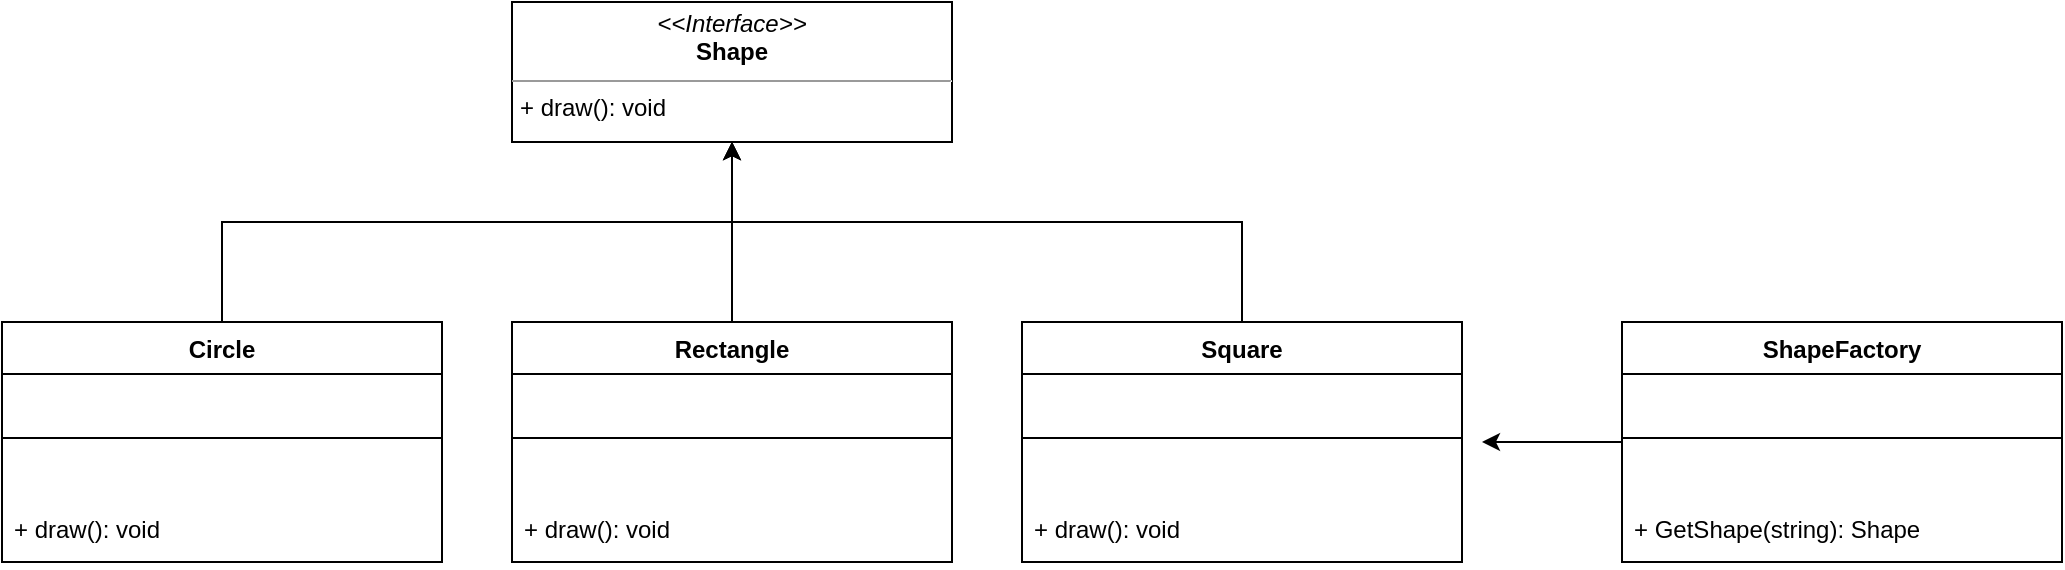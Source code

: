<mxfile version="13.9.9" type="device"><diagram id="w9va5_OnNL9gWK6DRnsF" name="Page-1"><mxGraphModel dx="1086" dy="806" grid="1" gridSize="10" guides="1" tooltips="1" connect="1" arrows="1" fold="1" page="1" pageScale="1" pageWidth="850" pageHeight="1100" math="0" shadow="0"><root><mxCell id="NMW2IeOjwCqgto8KpF58-0"/><mxCell id="NMW2IeOjwCqgto8KpF58-1" parent="NMW2IeOjwCqgto8KpF58-0"/><mxCell id="FCW15O_evdGgXjXgnSYp-14" value="&lt;p style=&quot;margin: 0px ; margin-top: 4px ; text-align: center&quot;&gt;&lt;i&gt;&amp;lt;&amp;lt;Interface&amp;gt;&amp;gt;&lt;/i&gt;&lt;br&gt;&lt;b&gt;Shape&lt;/b&gt;&lt;/p&gt;&lt;hr size=&quot;1&quot;&gt;&lt;p style=&quot;margin: 0px ; margin-left: 4px&quot;&gt;+ draw(): void&lt;br&gt;&lt;/p&gt;" style="verticalAlign=top;align=left;overflow=fill;fontSize=12;fontFamily=Helvetica;html=1;" parent="NMW2IeOjwCqgto8KpF58-1" vertex="1"><mxGeometry x="315" y="90" width="220" height="70" as="geometry"/></mxCell><mxCell id="DLNHKaXpWJecGWMx1vRL-0" style="edgeStyle=orthogonalEdgeStyle;rounded=0;orthogonalLoop=1;jettySize=auto;html=1;entryX=0.5;entryY=1;entryDx=0;entryDy=0;" edge="1" parent="NMW2IeOjwCqgto8KpF58-1" source="FCW15O_evdGgXjXgnSYp-16" target="FCW15O_evdGgXjXgnSYp-14"><mxGeometry relative="1" as="geometry"><Array as="points"><mxPoint x="170" y="200"/><mxPoint x="425" y="200"/></Array></mxGeometry></mxCell><mxCell id="FCW15O_evdGgXjXgnSYp-16" value="Circle" style="swimlane;fontStyle=1;align=center;verticalAlign=top;childLayout=stackLayout;horizontal=1;startSize=26;horizontalStack=0;resizeParent=1;resizeParentMax=0;resizeLast=0;collapsible=1;marginBottom=0;" parent="NMW2IeOjwCqgto8KpF58-1" vertex="1"><mxGeometry x="60" y="250" width="220" height="120" as="geometry"/></mxCell><mxCell id="FCW15O_evdGgXjXgnSYp-18" value="" style="line;strokeWidth=1;fillColor=none;align=left;verticalAlign=middle;spacingTop=-1;spacingLeft=3;spacingRight=3;rotatable=0;labelPosition=right;points=[];portConstraint=eastwest;" parent="FCW15O_evdGgXjXgnSYp-16" vertex="1"><mxGeometry y="26" width="220" height="64" as="geometry"/></mxCell><mxCell id="FCW15O_evdGgXjXgnSYp-19" value="+ draw(): void" style="text;align=left;verticalAlign=top;spacingLeft=4;spacingRight=4;overflow=hidden;rotatable=0;points=[[0,0.5],[1,0.5]];portConstraint=eastwest;imageAlign=left;rounded=0;glass=0;" parent="FCW15O_evdGgXjXgnSYp-16" vertex="1"><mxGeometry y="90" width="220" height="30" as="geometry"/></mxCell><mxCell id="DLNHKaXpWJecGWMx1vRL-1" style="edgeStyle=orthogonalEdgeStyle;rounded=0;orthogonalLoop=1;jettySize=auto;html=1;entryX=0.5;entryY=1;entryDx=0;entryDy=0;" edge="1" parent="NMW2IeOjwCqgto8KpF58-1" source="FCW15O_evdGgXjXgnSYp-20" target="FCW15O_evdGgXjXgnSYp-14"><mxGeometry relative="1" as="geometry"/></mxCell><mxCell id="FCW15O_evdGgXjXgnSYp-20" value="Rectangle" style="swimlane;fontStyle=1;align=center;verticalAlign=top;childLayout=stackLayout;horizontal=1;startSize=26;horizontalStack=0;resizeParent=1;resizeParentMax=0;resizeLast=0;collapsible=1;marginBottom=0;" parent="NMW2IeOjwCqgto8KpF58-1" vertex="1"><mxGeometry x="315" y="250" width="220" height="120" as="geometry"/></mxCell><mxCell id="FCW15O_evdGgXjXgnSYp-21" value="" style="line;strokeWidth=1;fillColor=none;align=left;verticalAlign=middle;spacingTop=-1;spacingLeft=3;spacingRight=3;rotatable=0;labelPosition=right;points=[];portConstraint=eastwest;" parent="FCW15O_evdGgXjXgnSYp-20" vertex="1"><mxGeometry y="26" width="220" height="64" as="geometry"/></mxCell><mxCell id="FCW15O_evdGgXjXgnSYp-22" value="+ draw(): void" style="text;align=left;verticalAlign=top;spacingLeft=4;spacingRight=4;overflow=hidden;rotatable=0;points=[[0,0.5],[1,0.5]];portConstraint=eastwest;imageAlign=left;rounded=0;glass=0;" parent="FCW15O_evdGgXjXgnSYp-20" vertex="1"><mxGeometry y="90" width="220" height="30" as="geometry"/></mxCell><mxCell id="DLNHKaXpWJecGWMx1vRL-2" style="edgeStyle=orthogonalEdgeStyle;rounded=0;orthogonalLoop=1;jettySize=auto;html=1;entryX=0.5;entryY=1;entryDx=0;entryDy=0;" edge="1" parent="NMW2IeOjwCqgto8KpF58-1" source="FCW15O_evdGgXjXgnSYp-23" target="FCW15O_evdGgXjXgnSYp-14"><mxGeometry relative="1" as="geometry"><Array as="points"><mxPoint x="680" y="200"/><mxPoint x="425" y="200"/></Array></mxGeometry></mxCell><mxCell id="FCW15O_evdGgXjXgnSYp-23" value="Square" style="swimlane;fontStyle=1;align=center;verticalAlign=top;childLayout=stackLayout;horizontal=1;startSize=26;horizontalStack=0;resizeParent=1;resizeParentMax=0;resizeLast=0;collapsible=1;marginBottom=0;" parent="NMW2IeOjwCqgto8KpF58-1" vertex="1"><mxGeometry x="570" y="250" width="220" height="120" as="geometry"/></mxCell><mxCell id="FCW15O_evdGgXjXgnSYp-24" value="" style="line;strokeWidth=1;fillColor=none;align=left;verticalAlign=middle;spacingTop=-1;spacingLeft=3;spacingRight=3;rotatable=0;labelPosition=right;points=[];portConstraint=eastwest;" parent="FCW15O_evdGgXjXgnSYp-23" vertex="1"><mxGeometry y="26" width="220" height="64" as="geometry"/></mxCell><mxCell id="FCW15O_evdGgXjXgnSYp-25" value="+ draw(): void" style="text;align=left;verticalAlign=top;spacingLeft=4;spacingRight=4;overflow=hidden;rotatable=0;points=[[0,0.5],[1,0.5]];portConstraint=eastwest;imageAlign=left;rounded=0;glass=0;" parent="FCW15O_evdGgXjXgnSYp-23" vertex="1"><mxGeometry y="90" width="220" height="30" as="geometry"/></mxCell><mxCell id="DLNHKaXpWJecGWMx1vRL-3" style="edgeStyle=orthogonalEdgeStyle;rounded=0;orthogonalLoop=1;jettySize=auto;html=1;" edge="1" parent="NMW2IeOjwCqgto8KpF58-1" source="FCW15O_evdGgXjXgnSYp-31"><mxGeometry relative="1" as="geometry"><mxPoint x="800" y="310" as="targetPoint"/></mxGeometry></mxCell><mxCell id="FCW15O_evdGgXjXgnSYp-31" value="ShapeFactory" style="swimlane;fontStyle=1;align=center;verticalAlign=top;childLayout=stackLayout;horizontal=1;startSize=26;horizontalStack=0;resizeParent=1;resizeParentMax=0;resizeLast=0;collapsible=1;marginBottom=0;" parent="NMW2IeOjwCqgto8KpF58-1" vertex="1"><mxGeometry x="870" y="250" width="220" height="120" as="geometry"/></mxCell><mxCell id="FCW15O_evdGgXjXgnSYp-32" value="" style="line;strokeWidth=1;fillColor=none;align=left;verticalAlign=middle;spacingTop=-1;spacingLeft=3;spacingRight=3;rotatable=0;labelPosition=right;points=[];portConstraint=eastwest;" parent="FCW15O_evdGgXjXgnSYp-31" vertex="1"><mxGeometry y="26" width="220" height="64" as="geometry"/></mxCell><mxCell id="FCW15O_evdGgXjXgnSYp-33" value="+ GetShape(string): Shape" style="text;align=left;verticalAlign=top;spacingLeft=4;spacingRight=4;overflow=hidden;rotatable=0;points=[[0,0.5],[1,0.5]];portConstraint=eastwest;imageAlign=left;rounded=0;glass=0;" parent="FCW15O_evdGgXjXgnSYp-31" vertex="1"><mxGeometry y="90" width="220" height="30" as="geometry"/></mxCell></root></mxGraphModel></diagram></mxfile>